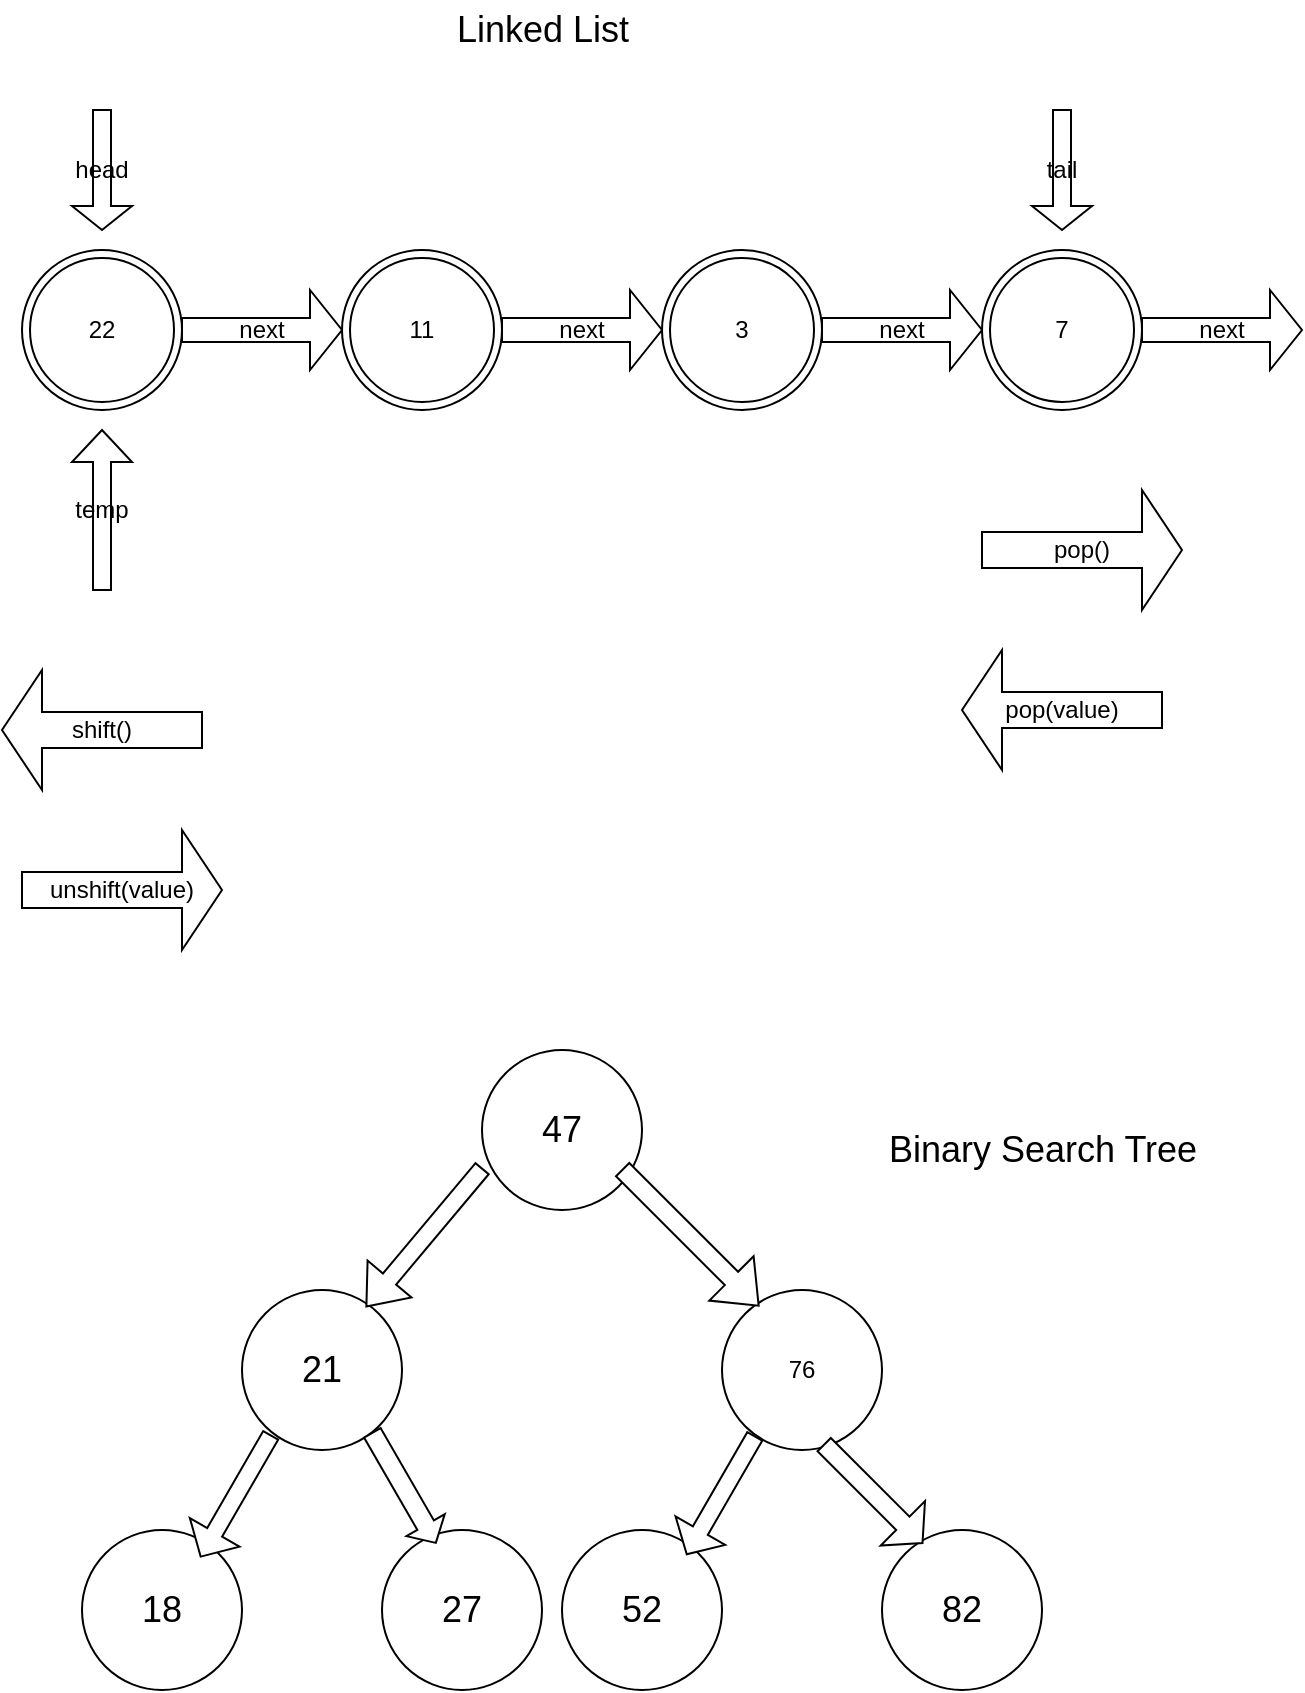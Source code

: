 <mxfile>
    <diagram id="J0BU5uh6VnGHpy-MeXnG" name="Page-1">
        <mxGraphModel dx="1595" dy="445" grid="1" gridSize="10" guides="1" tooltips="1" connect="1" arrows="1" fold="1" page="1" pageScale="1" pageWidth="827" pageHeight="1169" math="0" shadow="0">
            <root>
                <mxCell id="0"/>
                <mxCell id="1" parent="0"/>
                <mxCell id="2" value="11" style="ellipse;shape=doubleEllipse;whiteSpace=wrap;html=1;aspect=fixed;" parent="1" vertex="1">
                    <mxGeometry x="90" y="200" width="80" height="80" as="geometry"/>
                </mxCell>
                <mxCell id="3" value="3" style="ellipse;shape=doubleEllipse;whiteSpace=wrap;html=1;aspect=fixed;" parent="1" vertex="1">
                    <mxGeometry x="250" y="200" width="80" height="80" as="geometry"/>
                </mxCell>
                <mxCell id="4" value="7" style="ellipse;shape=doubleEllipse;whiteSpace=wrap;html=1;aspect=fixed;" parent="1" vertex="1">
                    <mxGeometry x="410" y="200" width="80" height="80" as="geometry"/>
                </mxCell>
                <mxCell id="5" value="next" style="shape=singleArrow;whiteSpace=wrap;html=1;" parent="1" vertex="1">
                    <mxGeometry x="490" y="220" width="80" height="40" as="geometry"/>
                </mxCell>
                <mxCell id="6" value="next" style="shape=singleArrow;whiteSpace=wrap;html=1;" parent="1" vertex="1">
                    <mxGeometry x="170" y="220" width="80" height="40" as="geometry"/>
                </mxCell>
                <mxCell id="7" value="next" style="shape=singleArrow;whiteSpace=wrap;html=1;" parent="1" vertex="1">
                    <mxGeometry x="330" y="220" width="80" height="40" as="geometry"/>
                </mxCell>
                <mxCell id="8" value="head" style="shape=singleArrow;direction=south;whiteSpace=wrap;html=1;" parent="1" vertex="1">
                    <mxGeometry x="-45" y="130" width="30" height="60" as="geometry"/>
                </mxCell>
                <mxCell id="9" value="tail" style="shape=singleArrow;direction=south;whiteSpace=wrap;html=1;" parent="1" vertex="1">
                    <mxGeometry x="435" y="130" width="30" height="60" as="geometry"/>
                </mxCell>
                <mxCell id="16" value="unshift(value)" style="shape=singleArrow;whiteSpace=wrap;html=1;" parent="1" vertex="1">
                    <mxGeometry x="-70" y="490" width="100" height="60" as="geometry"/>
                </mxCell>
                <mxCell id="17" value="shift()" style="shape=singleArrow;direction=west;whiteSpace=wrap;html=1;" parent="1" vertex="1">
                    <mxGeometry x="-80" y="410" width="100" height="60" as="geometry"/>
                </mxCell>
                <mxCell id="18" value="22" style="ellipse;shape=doubleEllipse;whiteSpace=wrap;html=1;aspect=fixed;" parent="1" vertex="1">
                    <mxGeometry x="-70" y="200" width="80" height="80" as="geometry"/>
                </mxCell>
                <mxCell id="20" value="next" style="shape=singleArrow;whiteSpace=wrap;html=1;" parent="1" vertex="1">
                    <mxGeometry x="10" y="220" width="80" height="40" as="geometry"/>
                </mxCell>
                <mxCell id="23" value="temp" style="shape=singleArrow;direction=north;whiteSpace=wrap;html=1;" parent="1" vertex="1">
                    <mxGeometry x="-45" y="290" width="30" height="80" as="geometry"/>
                </mxCell>
                <mxCell id="36" value="pop(value)" style="shape=singleArrow;direction=west;whiteSpace=wrap;html=1;" parent="1" vertex="1">
                    <mxGeometry x="400" y="400" width="100" height="60" as="geometry"/>
                </mxCell>
                <mxCell id="37" value="pop()" style="shape=singleArrow;whiteSpace=wrap;html=1;" parent="1" vertex="1">
                    <mxGeometry x="410" y="320" width="100" height="60" as="geometry"/>
                </mxCell>
                <mxCell id="38" value="&lt;font style=&quot;font-size: 18px&quot;&gt;47&lt;/font&gt;" style="ellipse;whiteSpace=wrap;html=1;aspect=fixed;" vertex="1" parent="1">
                    <mxGeometry x="160" y="600" width="80" height="80" as="geometry"/>
                </mxCell>
                <mxCell id="39" value="76" style="ellipse;whiteSpace=wrap;html=1;aspect=fixed;" vertex="1" parent="1">
                    <mxGeometry x="280" y="720" width="80" height="80" as="geometry"/>
                </mxCell>
                <mxCell id="40" value="&lt;font style=&quot;font-size: 18px&quot;&gt;21&lt;/font&gt;" style="ellipse;whiteSpace=wrap;html=1;aspect=fixed;" vertex="1" parent="1">
                    <mxGeometry x="40" y="720" width="80" height="80" as="geometry"/>
                </mxCell>
                <mxCell id="41" value="&lt;font style=&quot;font-size: 18px&quot;&gt;82&lt;/font&gt;" style="ellipse;whiteSpace=wrap;html=1;aspect=fixed;" vertex="1" parent="1">
                    <mxGeometry x="360" y="840" width="80" height="80" as="geometry"/>
                </mxCell>
                <mxCell id="42" value="&lt;font style=&quot;font-size: 18px&quot;&gt;52&lt;/font&gt;" style="ellipse;whiteSpace=wrap;html=1;aspect=fixed;" vertex="1" parent="1">
                    <mxGeometry x="200" y="840" width="80" height="80" as="geometry"/>
                </mxCell>
                <mxCell id="43" value="&lt;font style=&quot;font-size: 18px&quot;&gt;27&lt;/font&gt;" style="ellipse;whiteSpace=wrap;html=1;aspect=fixed;" vertex="1" parent="1">
                    <mxGeometry x="110" y="840" width="80" height="80" as="geometry"/>
                </mxCell>
                <mxCell id="44" value="&lt;font style=&quot;font-size: 18px&quot;&gt;18&lt;/font&gt;" style="ellipse;whiteSpace=wrap;html=1;aspect=fixed;" vertex="1" parent="1">
                    <mxGeometry x="-40" y="840" width="80" height="80" as="geometry"/>
                </mxCell>
                <mxCell id="45" value="" style="shape=singleArrow;direction=south;whiteSpace=wrap;html=1;rotation=30;" vertex="1" parent="1">
                    <mxGeometry x="265.04" y="788.67" width="28.66" height="67.99" as="geometry"/>
                </mxCell>
                <mxCell id="46" value="" style="shape=singleArrow;direction=south;whiteSpace=wrap;html=1;rotation=40;" vertex="1" parent="1">
                    <mxGeometry x="116.79" y="648.83" width="28.66" height="90" as="geometry"/>
                </mxCell>
                <mxCell id="47" value="" style="shape=singleArrow;direction=south;whiteSpace=wrap;html=1;rotation=30;" vertex="1" parent="1">
                    <mxGeometry x="22.5" y="787.99" width="28.66" height="70" as="geometry"/>
                </mxCell>
                <mxCell id="48" value="" style="shape=singleArrow;direction=south;whiteSpace=wrap;html=1;rotation=-45;" vertex="1" parent="1">
                    <mxGeometry x="248.65" y="645.74" width="31.35" height="96.17" as="geometry"/>
                </mxCell>
                <mxCell id="50" value="" style="shape=singleArrow;direction=south;whiteSpace=wrap;html=1;rotation=-30;arrowWidth=0.432;arrowSize=0.161;" vertex="1" parent="1">
                    <mxGeometry x="110" y="787.15" width="22.09" height="63.54" as="geometry"/>
                </mxCell>
                <mxCell id="51" value="" style="shape=singleArrow;direction=south;whiteSpace=wrap;html=1;rotation=-45;" vertex="1" parent="1">
                    <mxGeometry x="340" y="787.15" width="31.35" height="69.51" as="geometry"/>
                </mxCell>
                <mxCell id="52" value="Binary Search Tree" style="text;html=1;align=center;verticalAlign=middle;resizable=0;points=[];autosize=1;strokeColor=none;fillColor=none;fontSize=18;" vertex="1" parent="1">
                    <mxGeometry x="355" y="635" width="170" height="30" as="geometry"/>
                </mxCell>
                <mxCell id="53" value="Linked List" style="text;html=1;align=center;verticalAlign=middle;resizable=0;points=[];autosize=1;strokeColor=none;fillColor=none;fontSize=18;" vertex="1" parent="1">
                    <mxGeometry x="140" y="75" width="100" height="30" as="geometry"/>
                </mxCell>
            </root>
        </mxGraphModel>
    </diagram>
</mxfile>